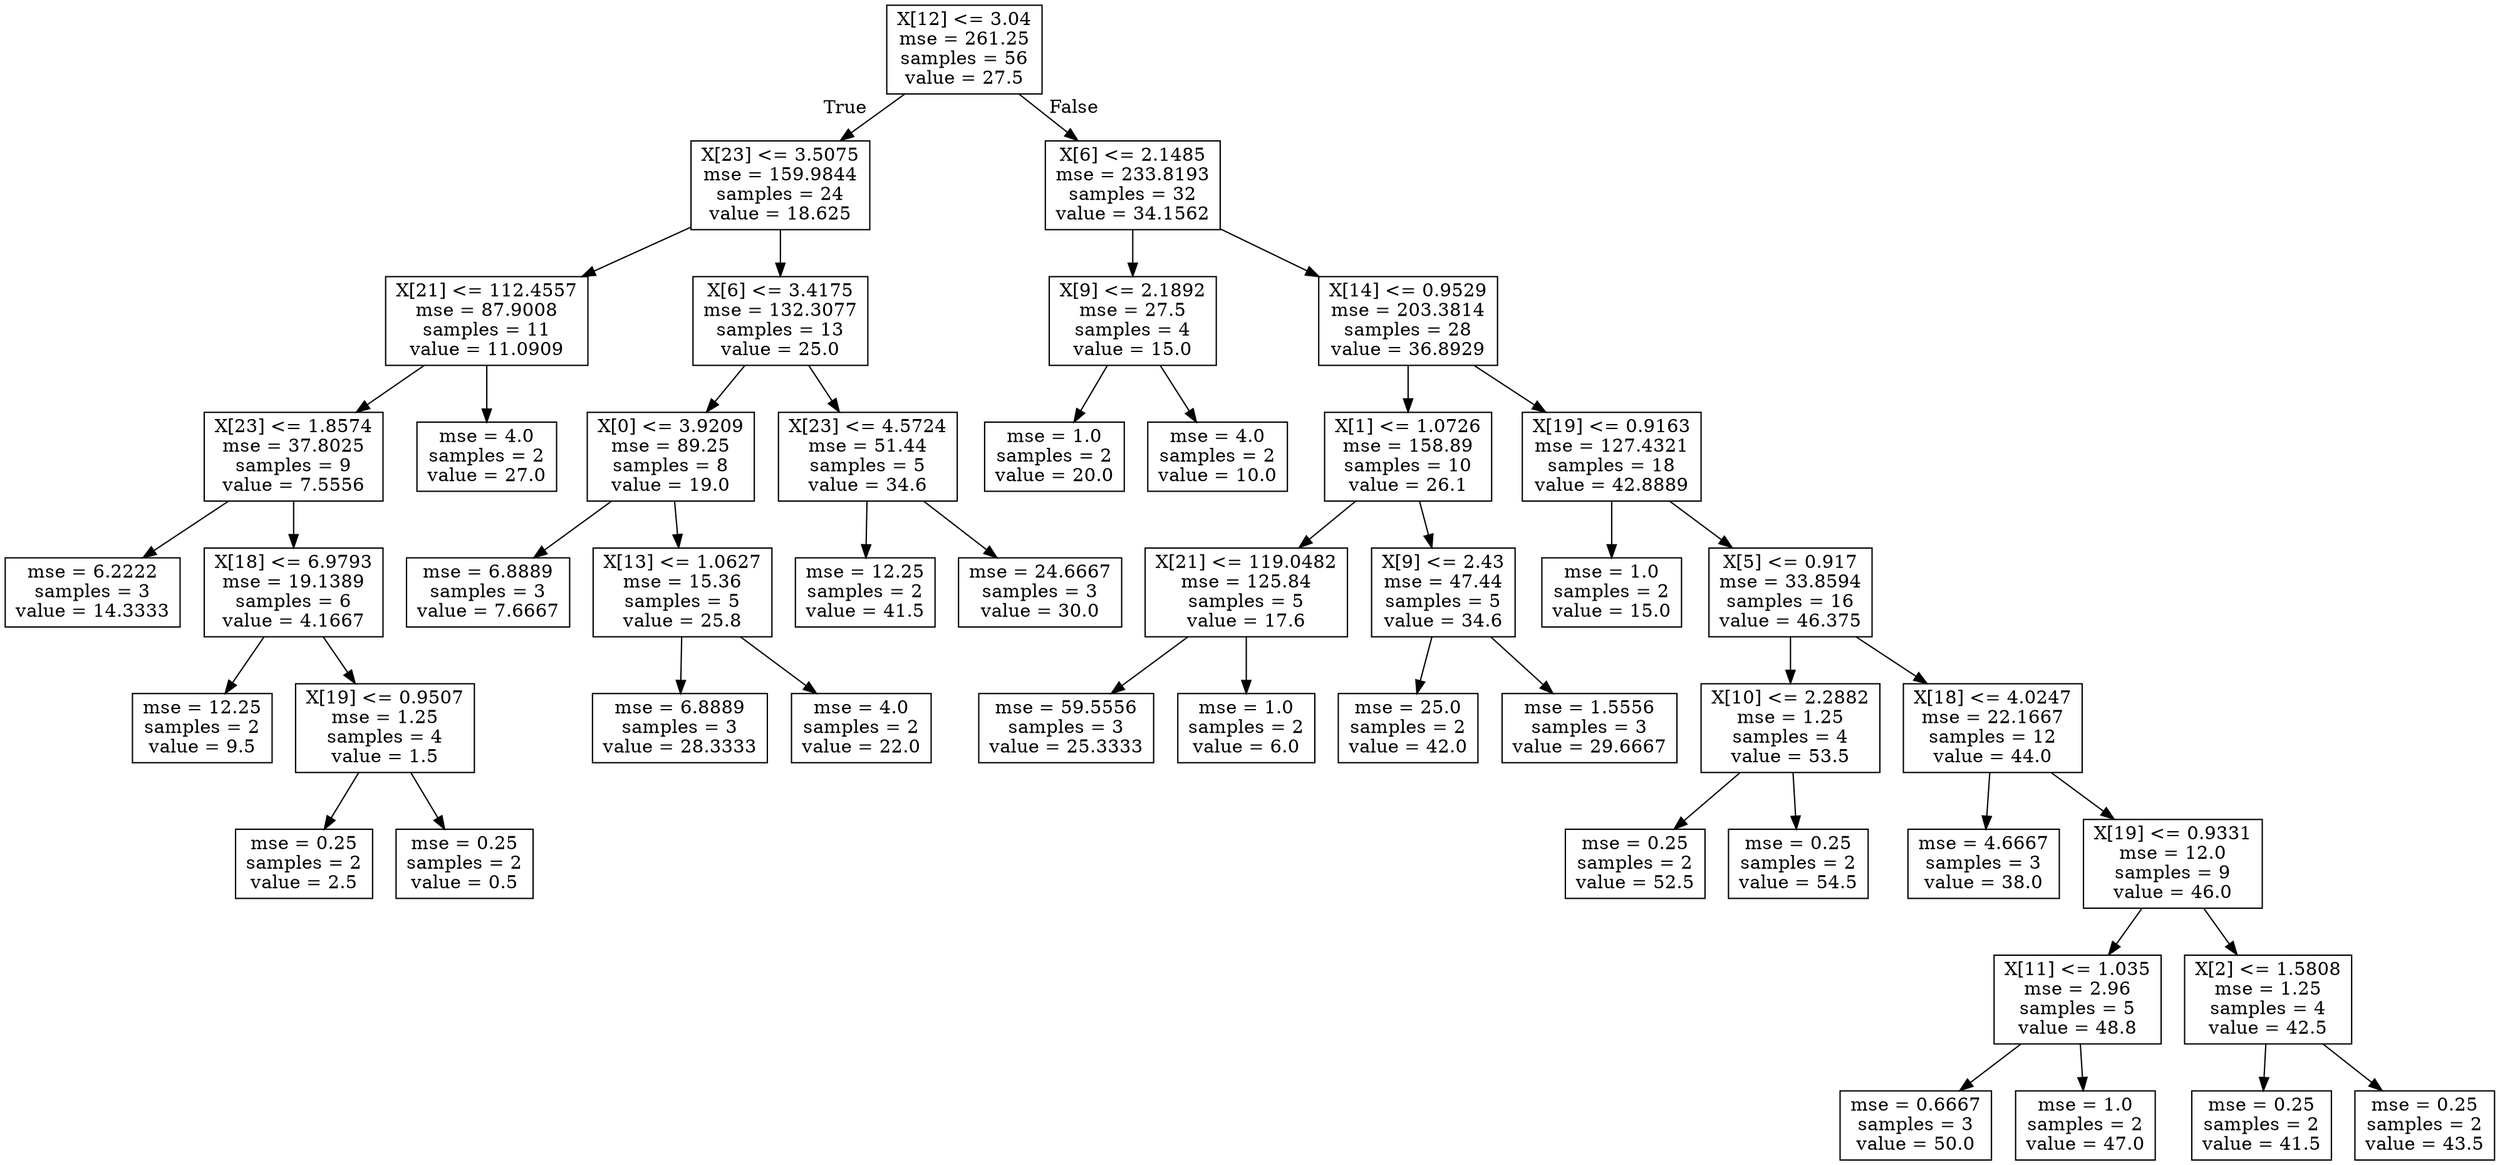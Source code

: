 digraph Tree {
node [shape=box] ;
0 [label="X[12] <= 3.04\nmse = 261.25\nsamples = 56\nvalue = 27.5"] ;
1 [label="X[23] <= 3.5075\nmse = 159.9844\nsamples = 24\nvalue = 18.625"] ;
0 -> 1 [labeldistance=2.5, labelangle=45, headlabel="True"] ;
2 [label="X[21] <= 112.4557\nmse = 87.9008\nsamples = 11\nvalue = 11.0909"] ;
1 -> 2 ;
3 [label="X[23] <= 1.8574\nmse = 37.8025\nsamples = 9\nvalue = 7.5556"] ;
2 -> 3 ;
4 [label="mse = 6.2222\nsamples = 3\nvalue = 14.3333"] ;
3 -> 4 ;
5 [label="X[18] <= 6.9793\nmse = 19.1389\nsamples = 6\nvalue = 4.1667"] ;
3 -> 5 ;
6 [label="mse = 12.25\nsamples = 2\nvalue = 9.5"] ;
5 -> 6 ;
7 [label="X[19] <= 0.9507\nmse = 1.25\nsamples = 4\nvalue = 1.5"] ;
5 -> 7 ;
8 [label="mse = 0.25\nsamples = 2\nvalue = 2.5"] ;
7 -> 8 ;
9 [label="mse = 0.25\nsamples = 2\nvalue = 0.5"] ;
7 -> 9 ;
10 [label="mse = 4.0\nsamples = 2\nvalue = 27.0"] ;
2 -> 10 ;
11 [label="X[6] <= 3.4175\nmse = 132.3077\nsamples = 13\nvalue = 25.0"] ;
1 -> 11 ;
12 [label="X[0] <= 3.9209\nmse = 89.25\nsamples = 8\nvalue = 19.0"] ;
11 -> 12 ;
13 [label="mse = 6.8889\nsamples = 3\nvalue = 7.6667"] ;
12 -> 13 ;
14 [label="X[13] <= 1.0627\nmse = 15.36\nsamples = 5\nvalue = 25.8"] ;
12 -> 14 ;
15 [label="mse = 6.8889\nsamples = 3\nvalue = 28.3333"] ;
14 -> 15 ;
16 [label="mse = 4.0\nsamples = 2\nvalue = 22.0"] ;
14 -> 16 ;
17 [label="X[23] <= 4.5724\nmse = 51.44\nsamples = 5\nvalue = 34.6"] ;
11 -> 17 ;
18 [label="mse = 12.25\nsamples = 2\nvalue = 41.5"] ;
17 -> 18 ;
19 [label="mse = 24.6667\nsamples = 3\nvalue = 30.0"] ;
17 -> 19 ;
20 [label="X[6] <= 2.1485\nmse = 233.8193\nsamples = 32\nvalue = 34.1562"] ;
0 -> 20 [labeldistance=2.5, labelangle=-45, headlabel="False"] ;
21 [label="X[9] <= 2.1892\nmse = 27.5\nsamples = 4\nvalue = 15.0"] ;
20 -> 21 ;
22 [label="mse = 1.0\nsamples = 2\nvalue = 20.0"] ;
21 -> 22 ;
23 [label="mse = 4.0\nsamples = 2\nvalue = 10.0"] ;
21 -> 23 ;
24 [label="X[14] <= 0.9529\nmse = 203.3814\nsamples = 28\nvalue = 36.8929"] ;
20 -> 24 ;
25 [label="X[1] <= 1.0726\nmse = 158.89\nsamples = 10\nvalue = 26.1"] ;
24 -> 25 ;
26 [label="X[21] <= 119.0482\nmse = 125.84\nsamples = 5\nvalue = 17.6"] ;
25 -> 26 ;
27 [label="mse = 59.5556\nsamples = 3\nvalue = 25.3333"] ;
26 -> 27 ;
28 [label="mse = 1.0\nsamples = 2\nvalue = 6.0"] ;
26 -> 28 ;
29 [label="X[9] <= 2.43\nmse = 47.44\nsamples = 5\nvalue = 34.6"] ;
25 -> 29 ;
30 [label="mse = 25.0\nsamples = 2\nvalue = 42.0"] ;
29 -> 30 ;
31 [label="mse = 1.5556\nsamples = 3\nvalue = 29.6667"] ;
29 -> 31 ;
32 [label="X[19] <= 0.9163\nmse = 127.4321\nsamples = 18\nvalue = 42.8889"] ;
24 -> 32 ;
33 [label="mse = 1.0\nsamples = 2\nvalue = 15.0"] ;
32 -> 33 ;
34 [label="X[5] <= 0.917\nmse = 33.8594\nsamples = 16\nvalue = 46.375"] ;
32 -> 34 ;
35 [label="X[10] <= 2.2882\nmse = 1.25\nsamples = 4\nvalue = 53.5"] ;
34 -> 35 ;
36 [label="mse = 0.25\nsamples = 2\nvalue = 52.5"] ;
35 -> 36 ;
37 [label="mse = 0.25\nsamples = 2\nvalue = 54.5"] ;
35 -> 37 ;
38 [label="X[18] <= 4.0247\nmse = 22.1667\nsamples = 12\nvalue = 44.0"] ;
34 -> 38 ;
39 [label="mse = 4.6667\nsamples = 3\nvalue = 38.0"] ;
38 -> 39 ;
40 [label="X[19] <= 0.9331\nmse = 12.0\nsamples = 9\nvalue = 46.0"] ;
38 -> 40 ;
41 [label="X[11] <= 1.035\nmse = 2.96\nsamples = 5\nvalue = 48.8"] ;
40 -> 41 ;
42 [label="mse = 0.6667\nsamples = 3\nvalue = 50.0"] ;
41 -> 42 ;
43 [label="mse = 1.0\nsamples = 2\nvalue = 47.0"] ;
41 -> 43 ;
44 [label="X[2] <= 1.5808\nmse = 1.25\nsamples = 4\nvalue = 42.5"] ;
40 -> 44 ;
45 [label="mse = 0.25\nsamples = 2\nvalue = 41.5"] ;
44 -> 45 ;
46 [label="mse = 0.25\nsamples = 2\nvalue = 43.5"] ;
44 -> 46 ;
}